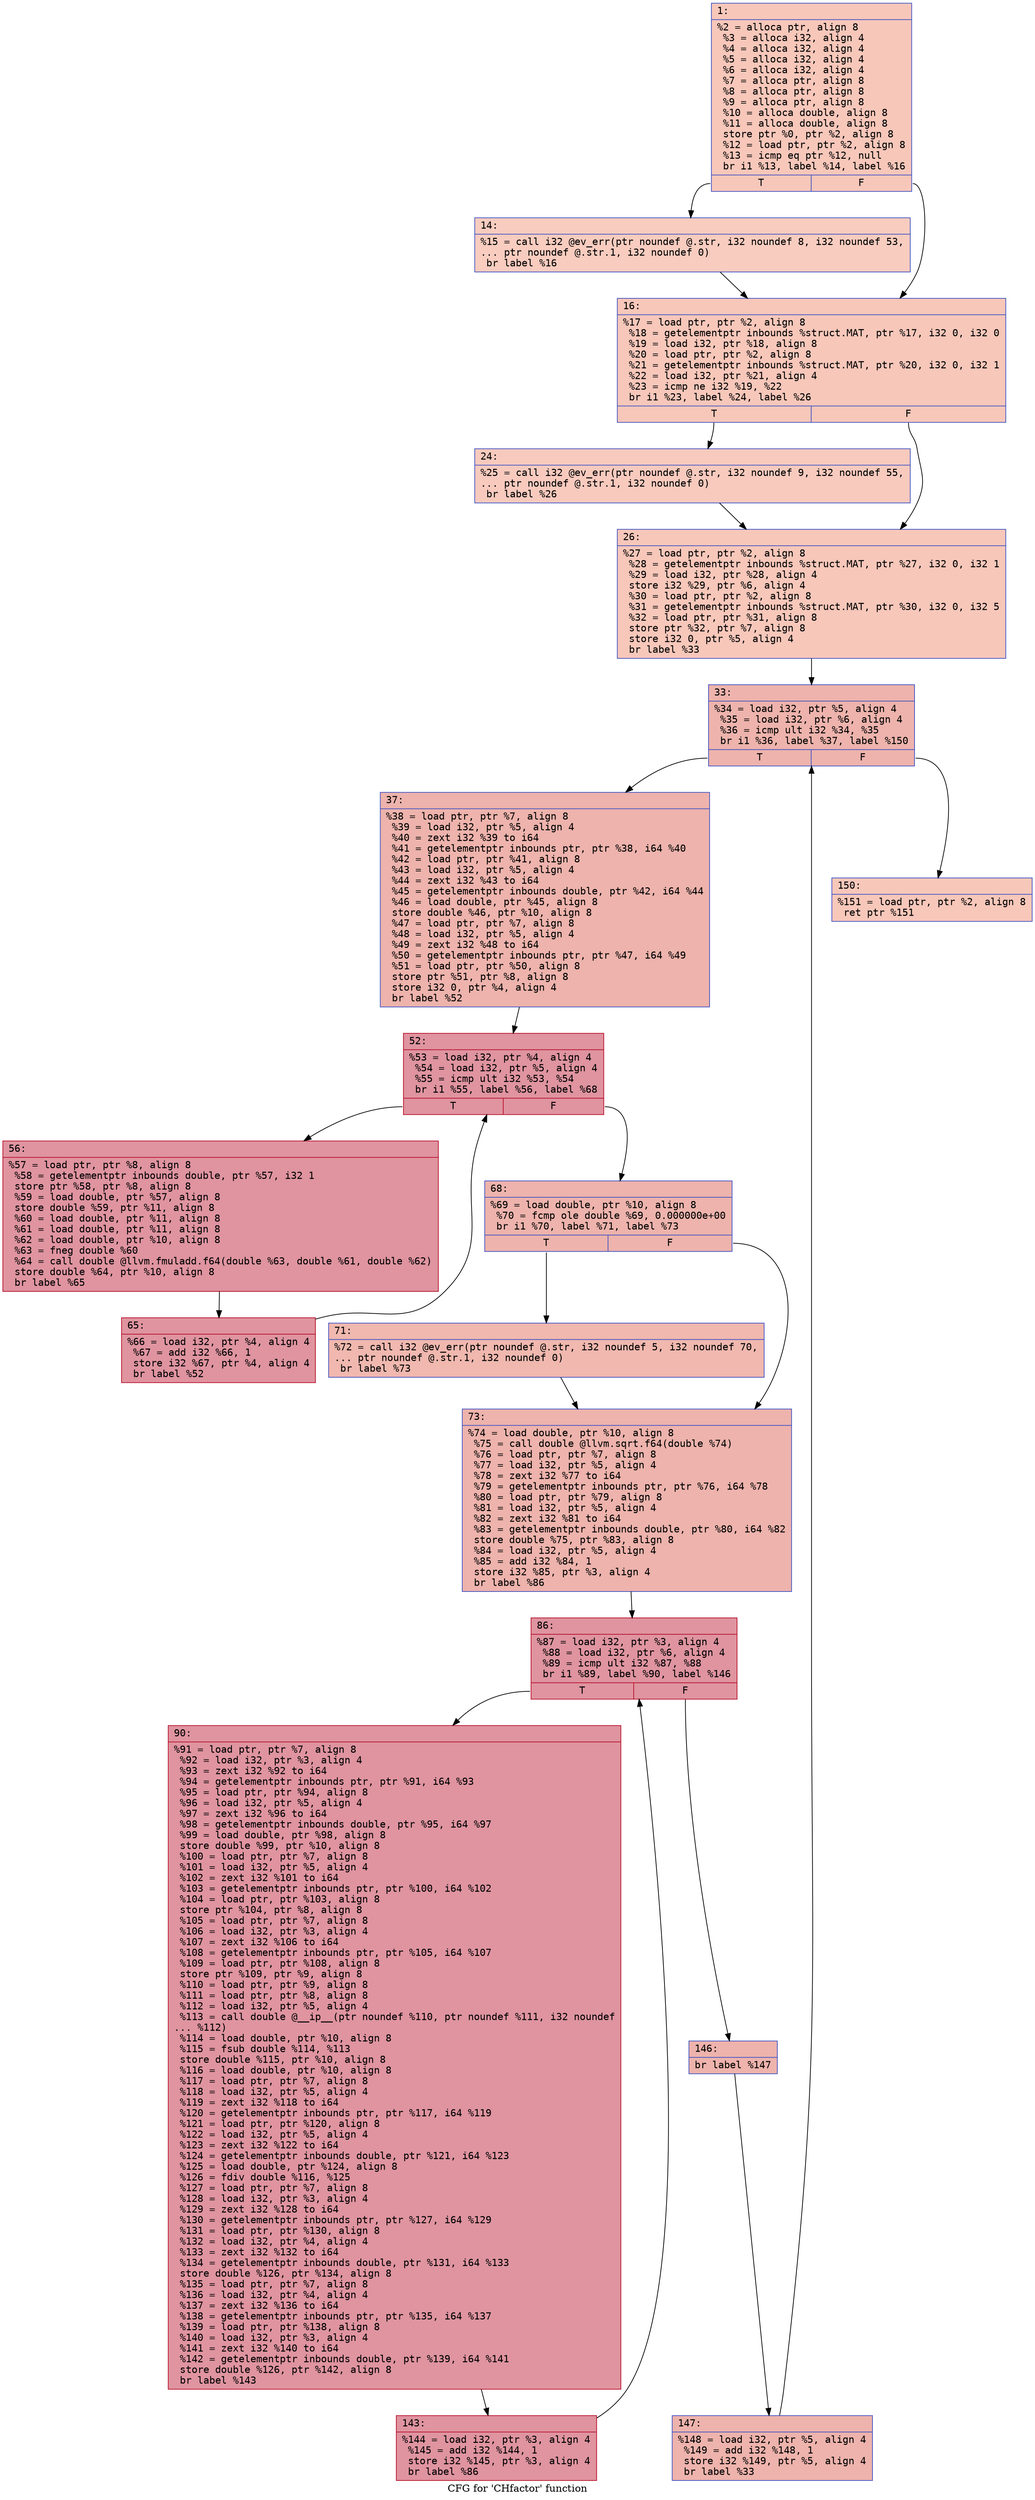 digraph "CFG for 'CHfactor' function" {
	label="CFG for 'CHfactor' function";

	Node0x6000007f5f40 [shape=record,color="#3d50c3ff", style=filled, fillcolor="#ec7f6370" fontname="Courier",label="{1:\l|  %2 = alloca ptr, align 8\l  %3 = alloca i32, align 4\l  %4 = alloca i32, align 4\l  %5 = alloca i32, align 4\l  %6 = alloca i32, align 4\l  %7 = alloca ptr, align 8\l  %8 = alloca ptr, align 8\l  %9 = alloca ptr, align 8\l  %10 = alloca double, align 8\l  %11 = alloca double, align 8\l  store ptr %0, ptr %2, align 8\l  %12 = load ptr, ptr %2, align 8\l  %13 = icmp eq ptr %12, null\l  br i1 %13, label %14, label %16\l|{<s0>T|<s1>F}}"];
	Node0x6000007f5f40:s0 -> Node0x6000007f5f90[tooltip="1 -> 14\nProbability 37.50%" ];
	Node0x6000007f5f40:s1 -> Node0x6000007f5fe0[tooltip="1 -> 16\nProbability 62.50%" ];
	Node0x6000007f5f90 [shape=record,color="#3d50c3ff", style=filled, fillcolor="#f08b6e70" fontname="Courier",label="{14:\l|  %15 = call i32 @ev_err(ptr noundef @.str, i32 noundef 8, i32 noundef 53,\l... ptr noundef @.str.1, i32 noundef 0)\l  br label %16\l}"];
	Node0x6000007f5f90 -> Node0x6000007f5fe0[tooltip="14 -> 16\nProbability 100.00%" ];
	Node0x6000007f5fe0 [shape=record,color="#3d50c3ff", style=filled, fillcolor="#ec7f6370" fontname="Courier",label="{16:\l|  %17 = load ptr, ptr %2, align 8\l  %18 = getelementptr inbounds %struct.MAT, ptr %17, i32 0, i32 0\l  %19 = load i32, ptr %18, align 8\l  %20 = load ptr, ptr %2, align 8\l  %21 = getelementptr inbounds %struct.MAT, ptr %20, i32 0, i32 1\l  %22 = load i32, ptr %21, align 4\l  %23 = icmp ne i32 %19, %22\l  br i1 %23, label %24, label %26\l|{<s0>T|<s1>F}}"];
	Node0x6000007f5fe0:s0 -> Node0x6000007f6030[tooltip="16 -> 24\nProbability 50.00%" ];
	Node0x6000007f5fe0:s1 -> Node0x6000007f6080[tooltip="16 -> 26\nProbability 50.00%" ];
	Node0x6000007f6030 [shape=record,color="#3d50c3ff", style=filled, fillcolor="#ef886b70" fontname="Courier",label="{24:\l|  %25 = call i32 @ev_err(ptr noundef @.str, i32 noundef 9, i32 noundef 55,\l... ptr noundef @.str.1, i32 noundef 0)\l  br label %26\l}"];
	Node0x6000007f6030 -> Node0x6000007f6080[tooltip="24 -> 26\nProbability 100.00%" ];
	Node0x6000007f6080 [shape=record,color="#3d50c3ff", style=filled, fillcolor="#ec7f6370" fontname="Courier",label="{26:\l|  %27 = load ptr, ptr %2, align 8\l  %28 = getelementptr inbounds %struct.MAT, ptr %27, i32 0, i32 1\l  %29 = load i32, ptr %28, align 4\l  store i32 %29, ptr %6, align 4\l  %30 = load ptr, ptr %2, align 8\l  %31 = getelementptr inbounds %struct.MAT, ptr %30, i32 0, i32 5\l  %32 = load ptr, ptr %31, align 8\l  store ptr %32, ptr %7, align 8\l  store i32 0, ptr %5, align 4\l  br label %33\l}"];
	Node0x6000007f6080 -> Node0x6000007f60d0[tooltip="26 -> 33\nProbability 100.00%" ];
	Node0x6000007f60d0 [shape=record,color="#3d50c3ff", style=filled, fillcolor="#d6524470" fontname="Courier",label="{33:\l|  %34 = load i32, ptr %5, align 4\l  %35 = load i32, ptr %6, align 4\l  %36 = icmp ult i32 %34, %35\l  br i1 %36, label %37, label %150\l|{<s0>T|<s1>F}}"];
	Node0x6000007f60d0:s0 -> Node0x6000007f6120[tooltip="33 -> 37\nProbability 96.88%" ];
	Node0x6000007f60d0:s1 -> Node0x6000007f64e0[tooltip="33 -> 150\nProbability 3.12%" ];
	Node0x6000007f6120 [shape=record,color="#3d50c3ff", style=filled, fillcolor="#d6524470" fontname="Courier",label="{37:\l|  %38 = load ptr, ptr %7, align 8\l  %39 = load i32, ptr %5, align 4\l  %40 = zext i32 %39 to i64\l  %41 = getelementptr inbounds ptr, ptr %38, i64 %40\l  %42 = load ptr, ptr %41, align 8\l  %43 = load i32, ptr %5, align 4\l  %44 = zext i32 %43 to i64\l  %45 = getelementptr inbounds double, ptr %42, i64 %44\l  %46 = load double, ptr %45, align 8\l  store double %46, ptr %10, align 8\l  %47 = load ptr, ptr %7, align 8\l  %48 = load i32, ptr %5, align 4\l  %49 = zext i32 %48 to i64\l  %50 = getelementptr inbounds ptr, ptr %47, i64 %49\l  %51 = load ptr, ptr %50, align 8\l  store ptr %51, ptr %8, align 8\l  store i32 0, ptr %4, align 4\l  br label %52\l}"];
	Node0x6000007f6120 -> Node0x6000007f6170[tooltip="37 -> 52\nProbability 100.00%" ];
	Node0x6000007f6170 [shape=record,color="#b70d28ff", style=filled, fillcolor="#b70d2870" fontname="Courier",label="{52:\l|  %53 = load i32, ptr %4, align 4\l  %54 = load i32, ptr %5, align 4\l  %55 = icmp ult i32 %53, %54\l  br i1 %55, label %56, label %68\l|{<s0>T|<s1>F}}"];
	Node0x6000007f6170:s0 -> Node0x6000007f61c0[tooltip="52 -> 56\nProbability 96.88%" ];
	Node0x6000007f6170:s1 -> Node0x6000007f6260[tooltip="52 -> 68\nProbability 3.12%" ];
	Node0x6000007f61c0 [shape=record,color="#b70d28ff", style=filled, fillcolor="#b70d2870" fontname="Courier",label="{56:\l|  %57 = load ptr, ptr %8, align 8\l  %58 = getelementptr inbounds double, ptr %57, i32 1\l  store ptr %58, ptr %8, align 8\l  %59 = load double, ptr %57, align 8\l  store double %59, ptr %11, align 8\l  %60 = load double, ptr %11, align 8\l  %61 = load double, ptr %11, align 8\l  %62 = load double, ptr %10, align 8\l  %63 = fneg double %60\l  %64 = call double @llvm.fmuladd.f64(double %63, double %61, double %62)\l  store double %64, ptr %10, align 8\l  br label %65\l}"];
	Node0x6000007f61c0 -> Node0x6000007f6210[tooltip="56 -> 65\nProbability 100.00%" ];
	Node0x6000007f6210 [shape=record,color="#b70d28ff", style=filled, fillcolor="#b70d2870" fontname="Courier",label="{65:\l|  %66 = load i32, ptr %4, align 4\l  %67 = add i32 %66, 1\l  store i32 %67, ptr %4, align 4\l  br label %52\l}"];
	Node0x6000007f6210 -> Node0x6000007f6170[tooltip="65 -> 52\nProbability 100.00%" ];
	Node0x6000007f6260 [shape=record,color="#3d50c3ff", style=filled, fillcolor="#d6524470" fontname="Courier",label="{68:\l|  %69 = load double, ptr %10, align 8\l  %70 = fcmp ole double %69, 0.000000e+00\l  br i1 %70, label %71, label %73\l|{<s0>T|<s1>F}}"];
	Node0x6000007f6260:s0 -> Node0x6000007f62b0[tooltip="68 -> 71\nProbability 50.00%" ];
	Node0x6000007f6260:s1 -> Node0x6000007f6300[tooltip="68 -> 73\nProbability 50.00%" ];
	Node0x6000007f62b0 [shape=record,color="#3d50c3ff", style=filled, fillcolor="#dc5d4a70" fontname="Courier",label="{71:\l|  %72 = call i32 @ev_err(ptr noundef @.str, i32 noundef 5, i32 noundef 70,\l... ptr noundef @.str.1, i32 noundef 0)\l  br label %73\l}"];
	Node0x6000007f62b0 -> Node0x6000007f6300[tooltip="71 -> 73\nProbability 100.00%" ];
	Node0x6000007f6300 [shape=record,color="#3d50c3ff", style=filled, fillcolor="#d6524470" fontname="Courier",label="{73:\l|  %74 = load double, ptr %10, align 8\l  %75 = call double @llvm.sqrt.f64(double %74)\l  %76 = load ptr, ptr %7, align 8\l  %77 = load i32, ptr %5, align 4\l  %78 = zext i32 %77 to i64\l  %79 = getelementptr inbounds ptr, ptr %76, i64 %78\l  %80 = load ptr, ptr %79, align 8\l  %81 = load i32, ptr %5, align 4\l  %82 = zext i32 %81 to i64\l  %83 = getelementptr inbounds double, ptr %80, i64 %82\l  store double %75, ptr %83, align 8\l  %84 = load i32, ptr %5, align 4\l  %85 = add i32 %84, 1\l  store i32 %85, ptr %3, align 4\l  br label %86\l}"];
	Node0x6000007f6300 -> Node0x6000007f6350[tooltip="73 -> 86\nProbability 100.00%" ];
	Node0x6000007f6350 [shape=record,color="#b70d28ff", style=filled, fillcolor="#b70d2870" fontname="Courier",label="{86:\l|  %87 = load i32, ptr %3, align 4\l  %88 = load i32, ptr %6, align 4\l  %89 = icmp ult i32 %87, %88\l  br i1 %89, label %90, label %146\l|{<s0>T|<s1>F}}"];
	Node0x6000007f6350:s0 -> Node0x6000007f63a0[tooltip="86 -> 90\nProbability 96.88%" ];
	Node0x6000007f6350:s1 -> Node0x6000007f6440[tooltip="86 -> 146\nProbability 3.12%" ];
	Node0x6000007f63a0 [shape=record,color="#b70d28ff", style=filled, fillcolor="#b70d2870" fontname="Courier",label="{90:\l|  %91 = load ptr, ptr %7, align 8\l  %92 = load i32, ptr %3, align 4\l  %93 = zext i32 %92 to i64\l  %94 = getelementptr inbounds ptr, ptr %91, i64 %93\l  %95 = load ptr, ptr %94, align 8\l  %96 = load i32, ptr %5, align 4\l  %97 = zext i32 %96 to i64\l  %98 = getelementptr inbounds double, ptr %95, i64 %97\l  %99 = load double, ptr %98, align 8\l  store double %99, ptr %10, align 8\l  %100 = load ptr, ptr %7, align 8\l  %101 = load i32, ptr %5, align 4\l  %102 = zext i32 %101 to i64\l  %103 = getelementptr inbounds ptr, ptr %100, i64 %102\l  %104 = load ptr, ptr %103, align 8\l  store ptr %104, ptr %8, align 8\l  %105 = load ptr, ptr %7, align 8\l  %106 = load i32, ptr %3, align 4\l  %107 = zext i32 %106 to i64\l  %108 = getelementptr inbounds ptr, ptr %105, i64 %107\l  %109 = load ptr, ptr %108, align 8\l  store ptr %109, ptr %9, align 8\l  %110 = load ptr, ptr %9, align 8\l  %111 = load ptr, ptr %8, align 8\l  %112 = load i32, ptr %5, align 4\l  %113 = call double @__ip__(ptr noundef %110, ptr noundef %111, i32 noundef\l... %112)\l  %114 = load double, ptr %10, align 8\l  %115 = fsub double %114, %113\l  store double %115, ptr %10, align 8\l  %116 = load double, ptr %10, align 8\l  %117 = load ptr, ptr %7, align 8\l  %118 = load i32, ptr %5, align 4\l  %119 = zext i32 %118 to i64\l  %120 = getelementptr inbounds ptr, ptr %117, i64 %119\l  %121 = load ptr, ptr %120, align 8\l  %122 = load i32, ptr %5, align 4\l  %123 = zext i32 %122 to i64\l  %124 = getelementptr inbounds double, ptr %121, i64 %123\l  %125 = load double, ptr %124, align 8\l  %126 = fdiv double %116, %125\l  %127 = load ptr, ptr %7, align 8\l  %128 = load i32, ptr %3, align 4\l  %129 = zext i32 %128 to i64\l  %130 = getelementptr inbounds ptr, ptr %127, i64 %129\l  %131 = load ptr, ptr %130, align 8\l  %132 = load i32, ptr %4, align 4\l  %133 = zext i32 %132 to i64\l  %134 = getelementptr inbounds double, ptr %131, i64 %133\l  store double %126, ptr %134, align 8\l  %135 = load ptr, ptr %7, align 8\l  %136 = load i32, ptr %4, align 4\l  %137 = zext i32 %136 to i64\l  %138 = getelementptr inbounds ptr, ptr %135, i64 %137\l  %139 = load ptr, ptr %138, align 8\l  %140 = load i32, ptr %3, align 4\l  %141 = zext i32 %140 to i64\l  %142 = getelementptr inbounds double, ptr %139, i64 %141\l  store double %126, ptr %142, align 8\l  br label %143\l}"];
	Node0x6000007f63a0 -> Node0x6000007f63f0[tooltip="90 -> 143\nProbability 100.00%" ];
	Node0x6000007f63f0 [shape=record,color="#b70d28ff", style=filled, fillcolor="#b70d2870" fontname="Courier",label="{143:\l|  %144 = load i32, ptr %3, align 4\l  %145 = add i32 %144, 1\l  store i32 %145, ptr %3, align 4\l  br label %86\l}"];
	Node0x6000007f63f0 -> Node0x6000007f6350[tooltip="143 -> 86\nProbability 100.00%" ];
	Node0x6000007f6440 [shape=record,color="#3d50c3ff", style=filled, fillcolor="#d6524470" fontname="Courier",label="{146:\l|  br label %147\l}"];
	Node0x6000007f6440 -> Node0x6000007f6490[tooltip="146 -> 147\nProbability 100.00%" ];
	Node0x6000007f6490 [shape=record,color="#3d50c3ff", style=filled, fillcolor="#d6524470" fontname="Courier",label="{147:\l|  %148 = load i32, ptr %5, align 4\l  %149 = add i32 %148, 1\l  store i32 %149, ptr %5, align 4\l  br label %33\l}"];
	Node0x6000007f6490 -> Node0x6000007f60d0[tooltip="147 -> 33\nProbability 100.00%" ];
	Node0x6000007f64e0 [shape=record,color="#3d50c3ff", style=filled, fillcolor="#ec7f6370" fontname="Courier",label="{150:\l|  %151 = load ptr, ptr %2, align 8\l  ret ptr %151\l}"];
}
